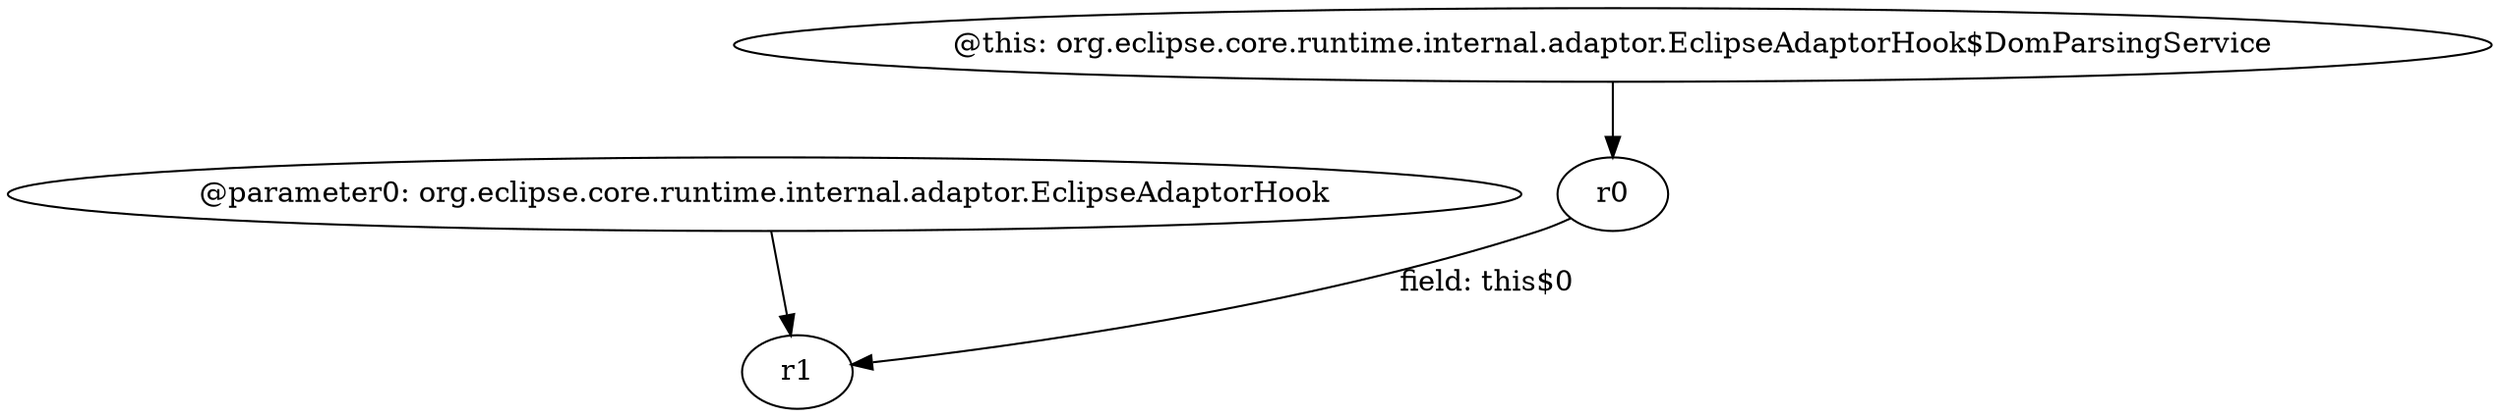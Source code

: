 digraph g {
0[label="r0"]
1[label="r1"]
0->1[label="field: this$0"]
2[label="@this: org.eclipse.core.runtime.internal.adaptor.EclipseAdaptorHook$DomParsingService"]
2->0[label=""]
3[label="@parameter0: org.eclipse.core.runtime.internal.adaptor.EclipseAdaptorHook"]
3->1[label=""]
}